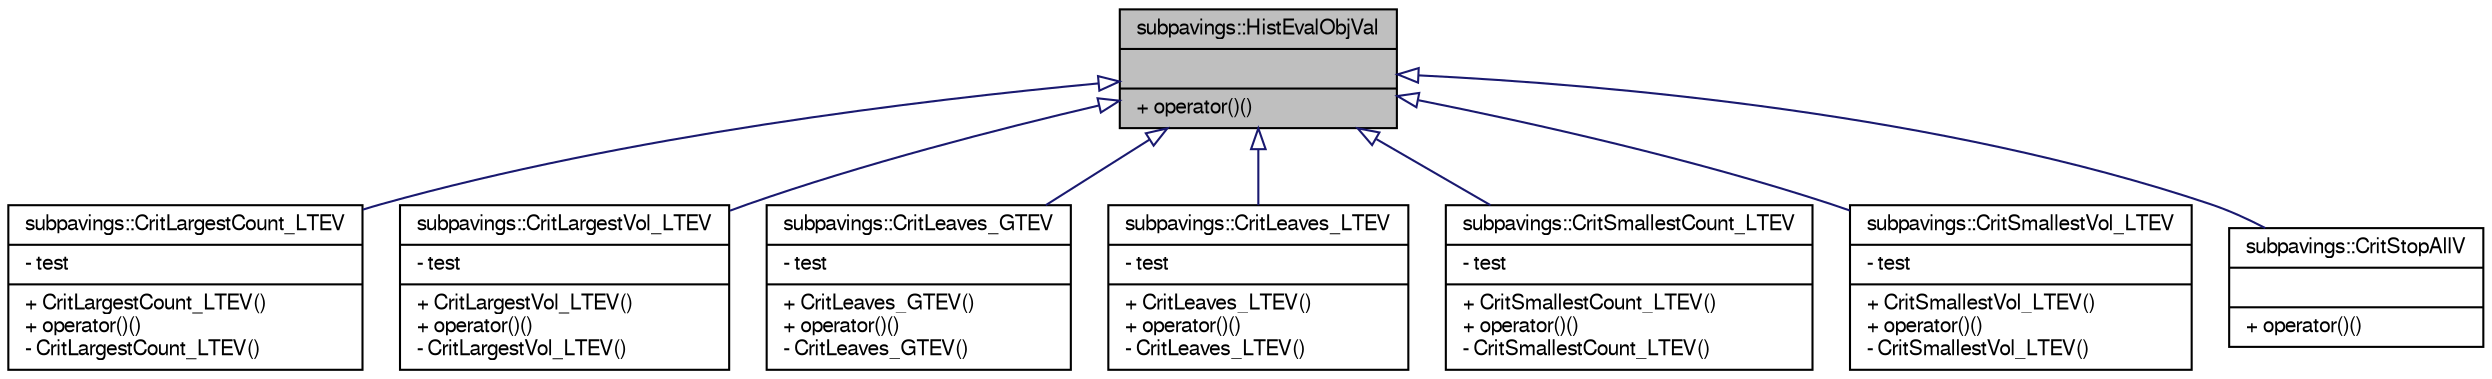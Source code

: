 digraph G
{
  edge [fontname="FreeSans",fontsize="10",labelfontname="FreeSans",labelfontsize="10"];
  node [fontname="FreeSans",fontsize="10",shape=record];
  Node1 [label="{subpavings::HistEvalObjVal\n||+ operator()()\l}",height=0.2,width=0.4,color="black", fillcolor="grey75", style="filled" fontcolor="black"];
  Node1 -> Node2 [dir="back",color="midnightblue",fontsize="10",style="solid",arrowtail="onormal",fontname="FreeSans"];
  Node2 [label="{subpavings::CritLargestCount_LTEV\n|- test\l|+ CritLargestCount_LTEV()\l+ operator()()\l- CritLargestCount_LTEV()\l}",height=0.2,width=0.4,color="black", fillcolor="white", style="filled",URL="$classsubpavings_1_1CritLargestCount__LTEV.shtml",tooltip="Class for testing the count of the node with the largest count in histogram&#39;s subpaving."];
  Node1 -> Node3 [dir="back",color="midnightblue",fontsize="10",style="solid",arrowtail="onormal",fontname="FreeSans"];
  Node3 [label="{subpavings::CritLargestVol_LTEV\n|- test\l|+ CritLargestVol_LTEV()\l+ operator()()\l- CritLargestVol_LTEV()\l}",height=0.2,width=0.4,color="black", fillcolor="white", style="filled",URL="$classsubpavings_1_1CritLargestVol__LTEV.shtml",tooltip="Class for testing the volume of the box with the largest volume in the histogram&#39;s subpaving..."];
  Node1 -> Node4 [dir="back",color="midnightblue",fontsize="10",style="solid",arrowtail="onormal",fontname="FreeSans"];
  Node4 [label="{subpavings::CritLeaves_GTEV\n|- test\l|+ CritLeaves_GTEV()\l+ operator()()\l- CritLeaves_GTEV()\l}",height=0.2,width=0.4,color="black", fillcolor="white", style="filled",URL="$classsubpavings_1_1CritLeaves__GTEV.shtml",tooltip="Class for testing the number of bins of a histogram."];
  Node1 -> Node5 [dir="back",color="midnightblue",fontsize="10",style="solid",arrowtail="onormal",fontname="FreeSans"];
  Node5 [label="{subpavings::CritLeaves_LTEV\n|- test\l|+ CritLeaves_LTEV()\l+ operator()()\l- CritLeaves_LTEV()\l}",height=0.2,width=0.4,color="black", fillcolor="white", style="filled",URL="$classsubpavings_1_1CritLeaves__LTEV.shtml",tooltip="Class for testing the number of bins of a histogram."];
  Node1 -> Node6 [dir="back",color="midnightblue",fontsize="10",style="solid",arrowtail="onormal",fontname="FreeSans"];
  Node6 [label="{subpavings::CritSmallestCount_LTEV\n|- test\l|+ CritSmallestCount_LTEV()\l+ operator()()\l- CritSmallestCount_LTEV()\l}",height=0.2,width=0.4,color="black", fillcolor="white", style="filled",URL="$classsubpavings_1_1CritSmallestCount__LTEV.shtml",tooltip="Class for testing the count of the node with the smallest count in histogram&#39;s subpaving."];
  Node1 -> Node7 [dir="back",color="midnightblue",fontsize="10",style="solid",arrowtail="onormal",fontname="FreeSans"];
  Node7 [label="{subpavings::CritSmallestVol_LTEV\n|- test\l|+ CritSmallestVol_LTEV()\l+ operator()()\l- CritSmallestVol_LTEV()\l}",height=0.2,width=0.4,color="black", fillcolor="white", style="filled",URL="$classsubpavings_1_1CritSmallestVol__LTEV.shtml",tooltip="Class for testing the volume of the box with the smallest volume in the histogram&#39;s subpaving..."];
  Node1 -> Node8 [dir="back",color="midnightblue",fontsize="10",style="solid",arrowtail="onormal",fontname="FreeSans"];
  Node8 [label="{subpavings::CritStopAllV\n||+ operator()()\l}",height=0.2,width=0.4,color="black", fillcolor="white", style="filled",URL="$classsubpavings_1_1CritStopAllV.shtml",tooltip="Class to bale out of priority queue splitting."];
}
